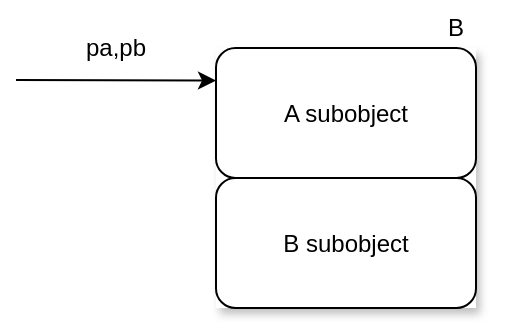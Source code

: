 <mxfile version="14.8.5" type="github"><diagram id="zZ2DvCathH1_j-yGaV74" name="Page-1"><mxGraphModel dx="466" dy="452" grid="1" gridSize="10" guides="1" tooltips="1" connect="1" arrows="1" fold="1" page="1" pageScale="1" pageWidth="827" pageHeight="1169" math="0" shadow="0"><root><mxCell id="0"/><mxCell id="1" parent="0"/><mxCell id="87XcWhsWfShKV1YyMBC--4" value="" style="group;shadow=1;fillColor=#ffffff;" vertex="1" connectable="0" parent="1"><mxGeometry x="330" y="300" width="130" height="130" as="geometry"/></mxCell><mxCell id="87XcWhsWfShKV1YyMBC--2" value="A subobject" style="rounded=1;whiteSpace=wrap;html=1;" vertex="1" parent="87XcWhsWfShKV1YyMBC--4"><mxGeometry width="130" height="65" as="geometry"/></mxCell><mxCell id="87XcWhsWfShKV1YyMBC--3" value="B subobject" style="rounded=1;whiteSpace=wrap;html=1;" vertex="1" parent="87XcWhsWfShKV1YyMBC--4"><mxGeometry y="65" width="130" height="65" as="geometry"/></mxCell><mxCell id="87XcWhsWfShKV1YyMBC--5" value="B" style="text;html=1;strokeColor=none;fillColor=none;align=center;verticalAlign=middle;whiteSpace=wrap;rounded=0;shadow=1;" vertex="1" parent="1"><mxGeometry x="430" y="280" width="40" height="20" as="geometry"/></mxCell><mxCell id="87XcWhsWfShKV1YyMBC--6" value="" style="endArrow=classic;html=1;entryX=0;entryY=0.25;entryDx=0;entryDy=0;" edge="1" parent="1" target="87XcWhsWfShKV1YyMBC--2"><mxGeometry width="50" height="50" relative="1" as="geometry"><mxPoint x="230" y="316" as="sourcePoint"/><mxPoint x="410" y="300" as="targetPoint"/></mxGeometry></mxCell><mxCell id="87XcWhsWfShKV1YyMBC--7" value="pa,pb" style="text;html=1;strokeColor=none;fillColor=none;align=center;verticalAlign=middle;whiteSpace=wrap;rounded=0;shadow=1;" vertex="1" parent="1"><mxGeometry x="260" y="290" width="40" height="20" as="geometry"/></mxCell></root></mxGraphModel></diagram></mxfile>